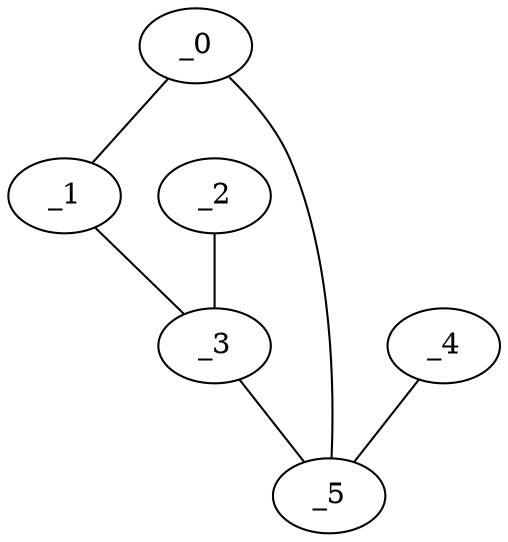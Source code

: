 graph HP1_0132 {
	_0	 [x="0.971648",
		y="3.47787"];
	_1	 [x="1.46678",
		y="0.371718"];
	_0 -- _1;
	_5	 [x="1.6518",
		y="1.78037"];
	_0 -- _5;
	_3	 [x="1.69293",
		y="3.14791"];
	_1 -- _3;
	_2	 [x="1.85257",
		y="1.20376"];
	_2 -- _3;
	_3 -- _5;
	_4	 [x="0.815416",
		y="2.36399"];
	_4 -- _5;
}

